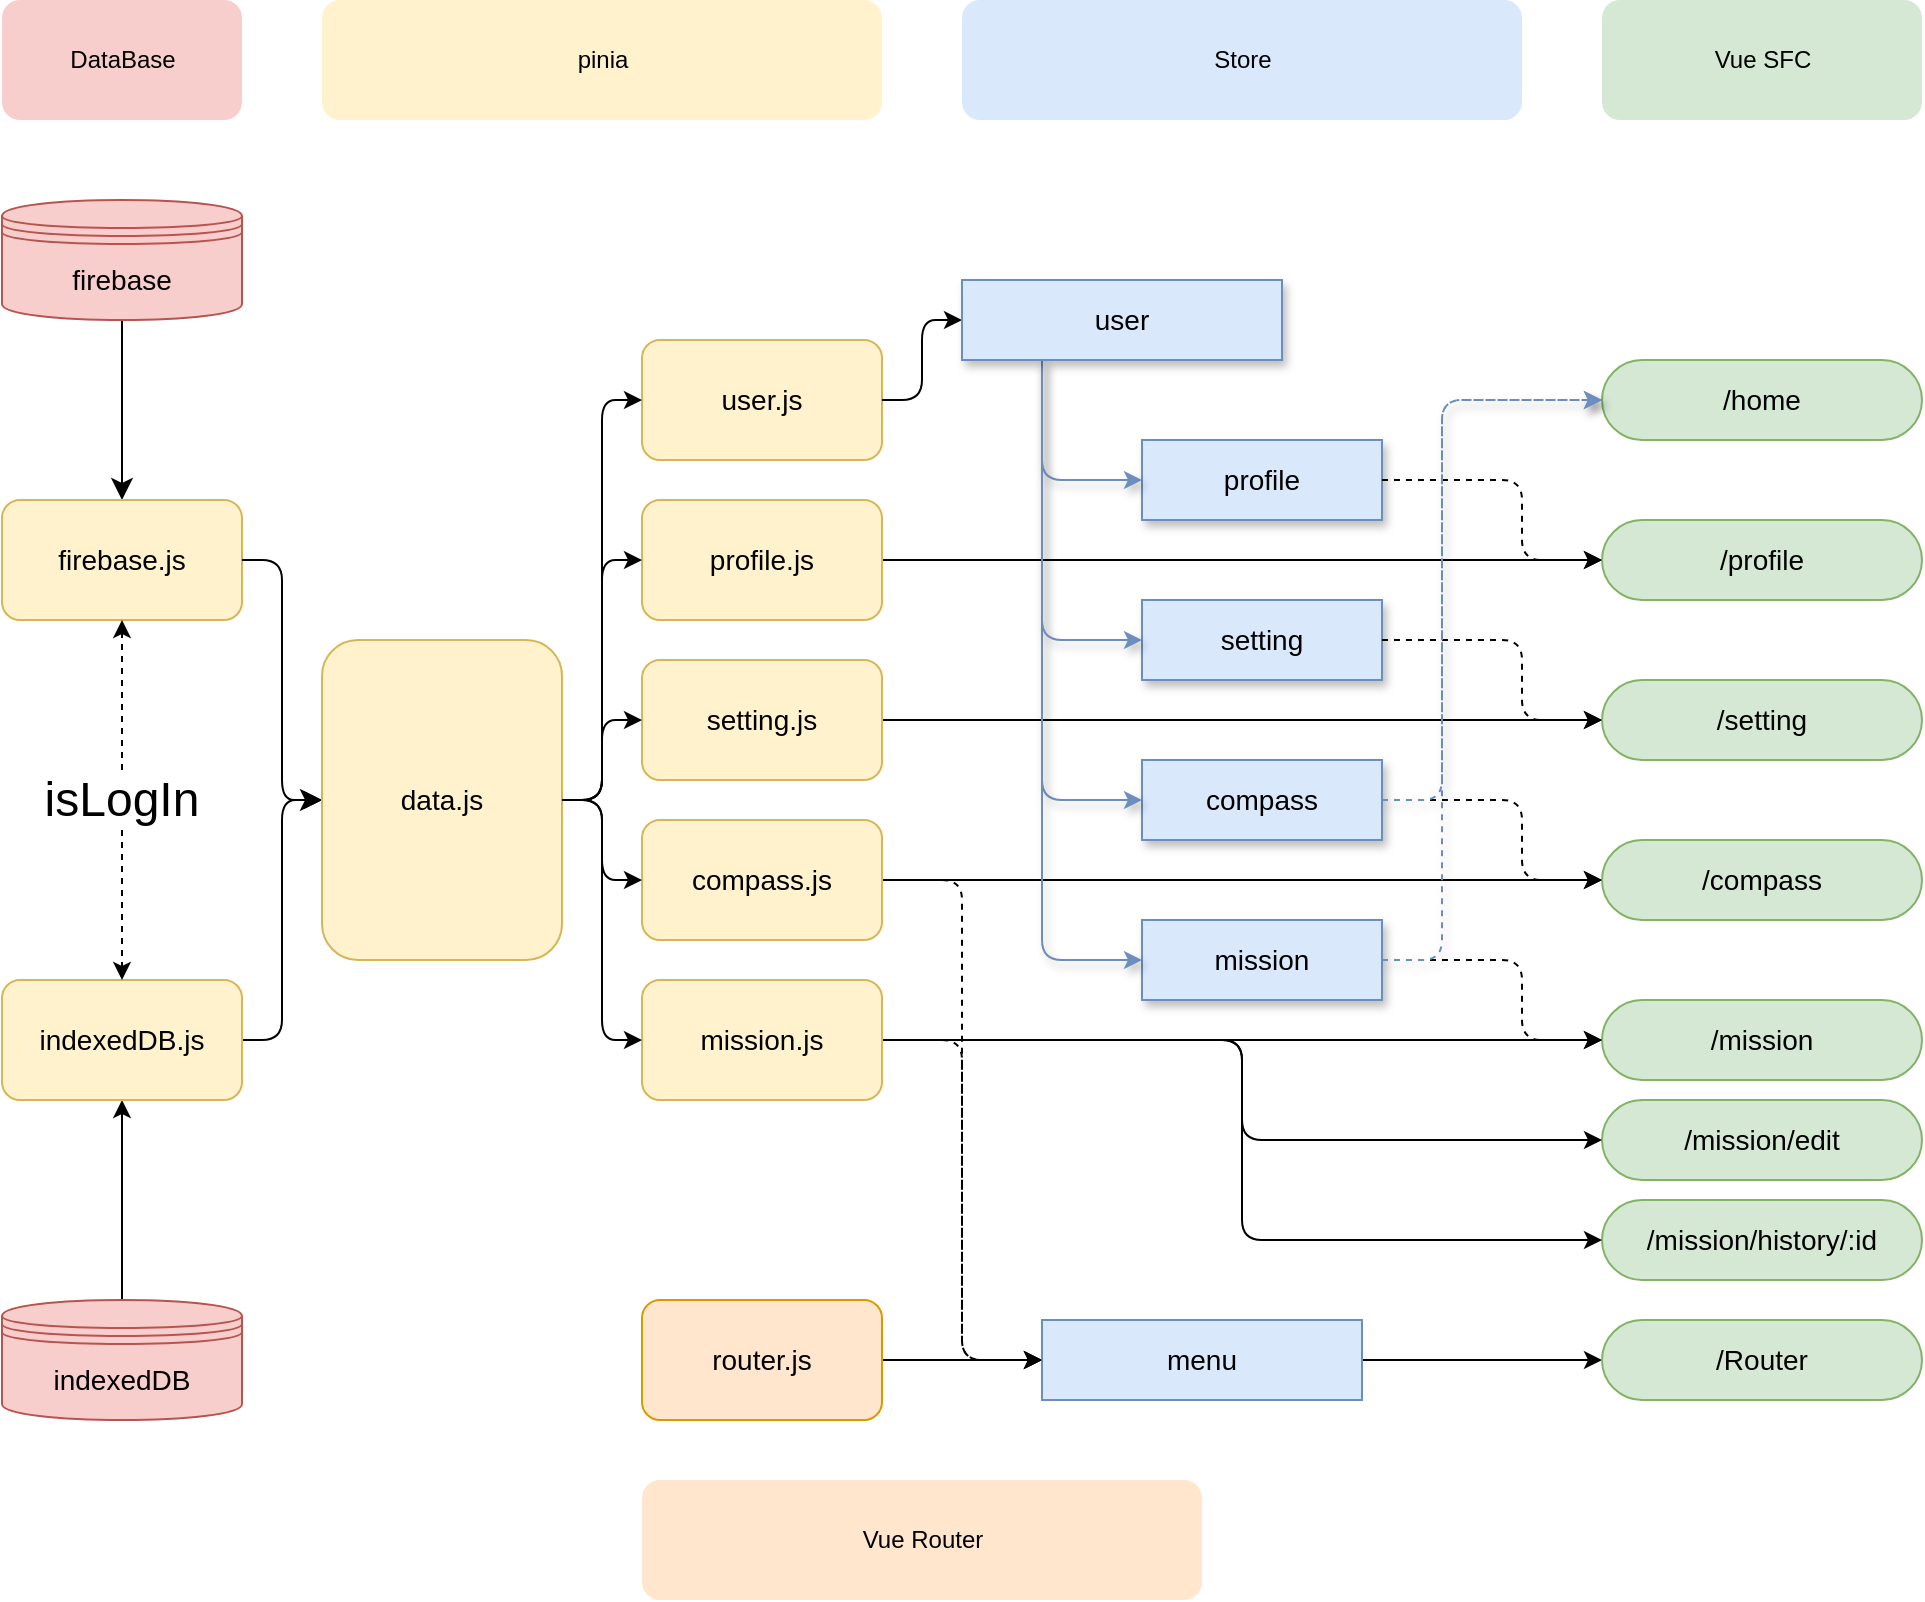 <mxfile>
    <diagram id="6aXtRZQlH9K5_He0-vWl" name="Page-1">
        <mxGraphModel dx="1781" dy="1001" grid="1" gridSize="10" guides="1" tooltips="1" connect="1" arrows="1" fold="1" page="1" pageScale="1" pageWidth="1920" pageHeight="1200" background="none" math="0" shadow="0" adaptiveColors="none">
            <root>
                <mxCell id="0"/>
                <mxCell id="1" parent="0"/>
                <mxCell id="193" style="edgeStyle=elbowEdgeStyle;rounded=1;html=1;fontSize=11;fontColor=default;" parent="1" source="3" target="57" edge="1">
                    <mxGeometry relative="1" as="geometry"/>
                </mxCell>
                <mxCell id="3" value="profile.js" style="rounded=1;whiteSpace=wrap;html=1;fontSize=14;spacing=0;align=center;fillColor=#fff2cc;strokeColor=#d6b656;fillStyle=auto;" parent="1" vertex="1">
                    <mxGeometry x="400" y="310" width="120" height="60" as="geometry"/>
                </mxCell>
                <mxCell id="194" style="edgeStyle=elbowEdgeStyle;rounded=1;html=1;fontSize=11;fontColor=default;exitX=1;exitY=0.5;exitDx=0;exitDy=0;" parent="1" source="8" target="60" edge="1">
                    <mxGeometry relative="1" as="geometry">
                        <mxPoint x="800" y="420" as="sourcePoint"/>
                    </mxGeometry>
                </mxCell>
                <mxCell id="8" value="setting.js" style="rounded=1;whiteSpace=wrap;html=1;fontSize=14;spacing=0;align=center;fillColor=#fff2cc;strokeColor=#d6b656;fillStyle=auto;" parent="1" vertex="1">
                    <mxGeometry x="400" y="390" width="120" height="60" as="geometry"/>
                </mxCell>
                <mxCell id="195" style="edgeStyle=elbowEdgeStyle;rounded=1;html=1;fontSize=11;fontColor=default;" parent="1" source="12" target="64" edge="1">
                    <mxGeometry relative="1" as="geometry"/>
                </mxCell>
                <mxCell id="200" style="edgeStyle=orthogonalEdgeStyle;rounded=1;html=1;entryX=0;entryY=0.5;entryDx=0;entryDy=0;fontSize=11;fontColor=default;dashed=1;" parent="1" source="12" target="134" edge="1">
                    <mxGeometry relative="1" as="geometry"/>
                </mxCell>
                <mxCell id="12" value="compass.js" style="rounded=1;whiteSpace=wrap;html=1;fontSize=14;spacing=0;align=center;fillColor=#fff2cc;strokeColor=#d6b656;fillStyle=auto;" parent="1" vertex="1">
                    <mxGeometry x="400" y="470" width="120" height="60" as="geometry"/>
                </mxCell>
                <mxCell id="28" value="" style="edgeStyle=elbowEdgeStyle;elbow=horizontal;endArrow=classic;html=1;curved=0;rounded=1;endSize=8;startSize=8;fontSize=14;" parent="1" source="73" target="126" edge="1">
                    <mxGeometry width="50" height="50" relative="1" as="geometry">
                        <mxPoint x="430" y="370" as="sourcePoint"/>
                        <mxPoint x="430" y="320" as="targetPoint"/>
                    </mxGeometry>
                </mxCell>
                <mxCell id="60" value="/setting" style="rounded=1;whiteSpace=wrap;html=1;fontSize=14;glass=0;arcSize=50;align=center;spacingLeft=0;spacing=0;labelBorderColor=none;labelBackgroundColor=none;fillColor=#d5e8d4;strokeColor=#82b366;" parent="1" vertex="1">
                    <mxGeometry x="880" y="400" width="160" height="40" as="geometry"/>
                </mxCell>
                <mxCell id="62" value="/mission/history/:id" style="rounded=1;whiteSpace=wrap;html=1;fontSize=14;arcSize=50;align=center;spacingLeft=0;spacing=0;labelBorderColor=none;labelBackgroundColor=none;fillColor=#d5e8d4;strokeColor=#82b366;" parent="1" vertex="1">
                    <mxGeometry x="880" y="660" width="160" height="40" as="geometry"/>
                </mxCell>
                <mxCell id="73" value="firebase" style="shape=datastore;whiteSpace=wrap;html=1;fontSize=14;fillColor=#f8cecc;strokeColor=#b85450;rounded=1;" parent="1" vertex="1">
                    <mxGeometry x="80" y="160" width="120" height="60" as="geometry"/>
                </mxCell>
                <mxCell id="76" style="edgeStyle=elbowEdgeStyle;html=1;fontSize=14;rounded=1;" parent="1" source="74" target="127" edge="1">
                    <mxGeometry relative="1" as="geometry"/>
                </mxCell>
                <mxCell id="74" value="indexedDB" style="shape=datastore;whiteSpace=wrap;html=1;fontSize=14;fillColor=#f8cecc;strokeColor=#b85450;rounded=1;" parent="1" vertex="1">
                    <mxGeometry x="80" y="710" width="120" height="60" as="geometry"/>
                </mxCell>
                <mxCell id="57" value="/profile" style="rounded=1;whiteSpace=wrap;html=1;fontSize=14;glass=0;arcSize=50;align=center;spacingLeft=0;spacing=0;labelBorderColor=none;labelBackgroundColor=none;fillColor=#d5e8d4;strokeColor=#82b366;" parent="1" vertex="1">
                    <mxGeometry x="880" y="320" width="160" height="40" as="geometry"/>
                </mxCell>
                <mxCell id="37" value="/mission" style="rounded=1;whiteSpace=wrap;html=1;fontSize=14;arcSize=50;align=center;spacingLeft=0;spacing=0;labelBorderColor=none;labelBackgroundColor=none;fillColor=#d5e8d4;strokeColor=#82b366;" parent="1" vertex="1">
                    <mxGeometry x="880" y="560" width="160" height="40" as="geometry"/>
                </mxCell>
                <mxCell id="44" value="/mission/edit" style="rounded=1;whiteSpace=wrap;html=1;fontSize=14;arcSize=50;align=center;spacingLeft=0;spacing=0;labelBorderColor=none;labelBackgroundColor=none;fillColor=#d5e8d4;strokeColor=#82b366;" parent="1" vertex="1">
                    <mxGeometry x="880" y="610" width="160" height="40" as="geometry"/>
                </mxCell>
                <mxCell id="64" value="/compass" style="rounded=1;whiteSpace=wrap;html=1;fontSize=14;glass=0;arcSize=50;align=center;spacingLeft=0;spacing=0;labelBorderColor=none;labelBackgroundColor=none;fillColor=#d5e8d4;strokeColor=#82b366;" parent="1" vertex="1">
                    <mxGeometry x="880" y="480" width="160" height="40" as="geometry"/>
                </mxCell>
                <mxCell id="121" value="Vue SFC" style="text;strokeColor=none;fillColor=#d5e8d4;html=1;verticalAlign=middle;align=center;rounded=1;" parent="1" vertex="1">
                    <mxGeometry x="880" y="60" width="160" height="60" as="geometry"/>
                </mxCell>
                <mxCell id="122" value="Store" style="text;strokeColor=none;fillColor=#dae8fc;html=1;verticalAlign=middle;align=center;rounded=1;" parent="1" vertex="1">
                    <mxGeometry x="560" y="60" width="280" height="60" as="geometry"/>
                </mxCell>
                <mxCell id="124" value="DataBase" style="text;strokeColor=none;fillColor=#f8cecc;html=1;verticalAlign=middle;align=center;rounded=1;" parent="1" vertex="1">
                    <mxGeometry x="80" y="60" width="120" height="60" as="geometry"/>
                </mxCell>
                <mxCell id="126" value="firebase.js" style="rounded=1;whiteSpace=wrap;html=1;fontSize=14;fillColor=#fff2cc;strokeColor=#d6b656;" parent="1" vertex="1">
                    <mxGeometry x="80" y="310" width="120" height="60" as="geometry"/>
                </mxCell>
                <mxCell id="131" style="edgeStyle=elbowEdgeStyle;html=1;rounded=1;" parent="1" source="127" target="185" edge="1">
                    <mxGeometry relative="1" as="geometry">
                        <mxPoint x="280" y="485" as="targetPoint"/>
                    </mxGeometry>
                </mxCell>
                <mxCell id="127" value="indexedDB.js" style="rounded=1;whiteSpace=wrap;html=1;fontSize=14;fillColor=#fff2cc;strokeColor=#d6b656;" parent="1" vertex="1">
                    <mxGeometry x="80" y="550" width="120" height="60" as="geometry"/>
                </mxCell>
                <mxCell id="130" value="" style="edgeStyle=elbowEdgeStyle;elbow=horizontal;endArrow=classic;html=1;curved=0;rounded=1;endSize=8;startSize=8;fontSize=14;" parent="1" source="126" target="185" edge="1">
                    <mxGeometry width="50" height="50" relative="1" as="geometry">
                        <mxPoint x="150" y="240" as="sourcePoint"/>
                        <mxPoint x="280" y="485" as="targetPoint"/>
                    </mxGeometry>
                </mxCell>
                <mxCell id="196" style="edgeStyle=elbowEdgeStyle;rounded=1;html=1;fontSize=11;fontColor=default;" parent="1" source="133" target="37" edge="1">
                    <mxGeometry relative="1" as="geometry"/>
                </mxCell>
                <mxCell id="197" style="edgeStyle=elbowEdgeStyle;rounded=1;html=1;fontSize=11;fontColor=default;" parent="1" source="133" target="44" edge="1">
                    <mxGeometry relative="1" as="geometry"/>
                </mxCell>
                <mxCell id="201" style="edgeStyle=orthogonalEdgeStyle;html=1;entryX=0;entryY=0.5;entryDx=0;entryDy=0;fontSize=11;fontColor=default;rounded=1;dashed=1;strokeWidth=1;jumpSize=6;shadow=0;" parent="1" source="133" target="134" edge="1">
                    <mxGeometry relative="1" as="geometry"/>
                </mxCell>
                <mxCell id="229" style="edgeStyle=orthogonalEdgeStyle;rounded=1;jumpSize=6;html=1;entryX=0;entryY=0.5;entryDx=0;entryDy=0;shadow=0;strokeWidth=1;fontSize=24;fontColor=default;startArrow=none;startFill=0;" parent="1" source="133" target="62" edge="1">
                    <mxGeometry relative="1" as="geometry"/>
                </mxCell>
                <mxCell id="133" value="mission.js" style="rounded=1;whiteSpace=wrap;html=1;fontSize=14;spacing=0;align=center;fillColor=#fff2cc;strokeColor=#d6b656;fillStyle=auto;" parent="1" vertex="1">
                    <mxGeometry x="400" y="550" width="120" height="60" as="geometry"/>
                </mxCell>
                <mxCell id="199" style="edgeStyle=orthogonalEdgeStyle;rounded=1;html=1;fontSize=11;fontColor=default;" parent="1" source="134" target="141" edge="1">
                    <mxGeometry relative="1" as="geometry"/>
                </mxCell>
                <mxCell id="134" value="menu" style="rounded=1;whiteSpace=wrap;html=1;fontSize=14;spacing=0;align=center;arcSize=0;fillColor=#dae8fc;strokeColor=#6c8ebf;" parent="1" vertex="1">
                    <mxGeometry x="600" y="720" width="160" height="40" as="geometry"/>
                </mxCell>
                <mxCell id="141" value="/Router" style="rounded=1;whiteSpace=wrap;html=1;fontSize=14;glass=0;arcSize=50;align=center;spacingLeft=0;spacing=0;labelBorderColor=none;labelBackgroundColor=none;fillColor=#d5e8d4;strokeColor=#82b366;" parent="1" vertex="1">
                    <mxGeometry x="880" y="720" width="160" height="40" as="geometry"/>
                </mxCell>
                <mxCell id="186" style="edgeStyle=elbowEdgeStyle;rounded=1;html=1;fontColor=default;" parent="1" source="185" target="3" edge="1">
                    <mxGeometry relative="1" as="geometry"/>
                </mxCell>
                <mxCell id="187" style="edgeStyle=elbowEdgeStyle;rounded=1;html=1;fontColor=default;" parent="1" source="185" target="8" edge="1">
                    <mxGeometry relative="1" as="geometry"/>
                </mxCell>
                <mxCell id="188" style="edgeStyle=elbowEdgeStyle;rounded=1;html=1;fontColor=default;" parent="1" source="185" target="133" edge="1">
                    <mxGeometry relative="1" as="geometry"/>
                </mxCell>
                <mxCell id="189" style="edgeStyle=elbowEdgeStyle;rounded=1;html=1;fontColor=default;" parent="1" source="185" target="12" edge="1">
                    <mxGeometry relative="1" as="geometry"/>
                </mxCell>
                <mxCell id="185" value="data.js" style="rounded=1;whiteSpace=wrap;html=1;fontSize=14;spacing=0;align=center;fillColor=#fff2cc;strokeColor=#d6b656;fillStyle=auto;" parent="1" vertex="1">
                    <mxGeometry x="240" y="380" width="120" height="160" as="geometry"/>
                </mxCell>
                <mxCell id="262" style="edgeStyle=orthogonalEdgeStyle;html=1;entryX=0;entryY=0.5;entryDx=0;entryDy=0;rounded=1;" parent="1" source="202" target="134" edge="1">
                    <mxGeometry relative="1" as="geometry"/>
                </mxCell>
                <mxCell id="202" value="router.js" style="rounded=1;whiteSpace=wrap;html=1;fontSize=14;spacing=0;align=center;fillColor=#ffe6cc;strokeColor=#d79b00;fillStyle=auto;" parent="1" vertex="1">
                    <mxGeometry x="400" y="710" width="120" height="60" as="geometry"/>
                </mxCell>
                <mxCell id="212" style="edgeStyle=orthogonalEdgeStyle;rounded=1;jumpSize=6;html=1;shadow=0;dashed=1;strokeWidth=1;fontSize=24;fontColor=default;startArrow=none;startFill=0;" parent="1" source="211" target="127" edge="1">
                    <mxGeometry relative="1" as="geometry"/>
                </mxCell>
                <mxCell id="213" style="edgeStyle=orthogonalEdgeStyle;rounded=1;jumpSize=6;html=1;shadow=0;dashed=1;strokeWidth=1;fontSize=24;fontColor=default;startArrow=none;startFill=0;" parent="1" source="211" target="126" edge="1">
                    <mxGeometry relative="1" as="geometry"/>
                </mxCell>
                <mxCell id="211" value="isLogIn" style="text;html=1;strokeColor=none;fillColor=none;align=center;verticalAlign=middle;whiteSpace=wrap;rounded=1;glass=0;fillStyle=hatch;strokeWidth=1;fontSize=24;fontColor=default;fontStyle=0;horizontal=1;" parent="1" vertex="1">
                    <mxGeometry x="80" y="445" width="120" height="30" as="geometry"/>
                </mxCell>
                <mxCell id="215" value="/home" style="rounded=1;whiteSpace=wrap;html=1;fontSize=14;glass=0;arcSize=50;align=center;spacingLeft=0;spacing=0;labelBorderColor=none;labelBackgroundColor=none;fillColor=#d5e8d4;strokeColor=#82b366;" parent="1" vertex="1">
                    <mxGeometry x="880" y="240" width="160" height="40" as="geometry"/>
                </mxCell>
                <mxCell id="230" value="user&lt;span style=&quot;background-color: transparent;&quot;&gt;.js&lt;/span&gt;" style="rounded=1;whiteSpace=wrap;html=1;fontSize=14;spacing=0;align=center;fillColor=#fff2cc;strokeColor=#d6b656;" parent="1" vertex="1">
                    <mxGeometry x="400" y="230" width="120" height="60" as="geometry"/>
                </mxCell>
                <mxCell id="232" style="edgeStyle=elbowEdgeStyle;rounded=1;html=1;fontColor=default;entryX=0;entryY=0.5;entryDx=0;entryDy=0;exitX=1;exitY=0.5;exitDx=0;exitDy=0;" parent="1" source="185" target="230" edge="1">
                    <mxGeometry relative="1" as="geometry">
                        <mxPoint x="370" y="470" as="sourcePoint"/>
                        <mxPoint x="410" y="350" as="targetPoint"/>
                    </mxGeometry>
                </mxCell>
                <mxCell id="235" style="edgeStyle=orthogonalEdgeStyle;rounded=1;jumpSize=6;html=1;shadow=0;strokeWidth=1;fontSize=24;fontColor=default;startArrow=none;startFill=0;entryX=0;entryY=0.5;entryDx=0;entryDy=0;" parent="1" source="230" target="240" edge="1">
                    <mxGeometry relative="1" as="geometry">
                        <mxPoint x="520" y="210" as="sourcePoint"/>
                        <mxPoint x="620" y="200" as="targetPoint"/>
                    </mxGeometry>
                </mxCell>
                <mxCell id="254" value="" style="group;rounded=1;" parent="1" vertex="1" connectable="0">
                    <mxGeometry x="560" y="200" width="210" height="360" as="geometry"/>
                </mxCell>
                <mxCell id="220" value="compass" style="rounded=1;whiteSpace=wrap;html=1;fontSize=14;spacing=0;align=center;arcSize=0;strokeColor=#6c8ebf;shadow=1;fillColor=#dae8fc;" parent="254" vertex="1">
                    <mxGeometry x="90" y="240" width="120" height="40" as="geometry"/>
                </mxCell>
                <mxCell id="244" style="edgeStyle=orthogonalEdgeStyle;html=1;entryX=0;entryY=0.5;entryDx=0;entryDy=0;rounded=1;curved=0;exitX=0.25;exitY=1;exitDx=0;exitDy=0;strokeColor=#6c8ebf;shadow=1;fillColor=#dae8fc;" parent="254" source="240" target="220" edge="1">
                    <mxGeometry relative="1" as="geometry"/>
                </mxCell>
                <mxCell id="219" value="mission" style="rounded=1;whiteSpace=wrap;html=1;fontSize=14;spacing=0;align=center;arcSize=0;strokeColor=#6c8ebf;shadow=1;fillColor=#dae8fc;" parent="254" vertex="1">
                    <mxGeometry x="90" y="320" width="120" height="40" as="geometry"/>
                </mxCell>
                <mxCell id="245" style="edgeStyle=orthogonalEdgeStyle;html=1;entryX=0;entryY=0.5;entryDx=0;entryDy=0;exitX=0.25;exitY=1;exitDx=0;exitDy=0;strokeColor=#6c8ebf;shadow=1;fillColor=#dae8fc;rounded=1;" parent="254" source="240" target="219" edge="1">
                    <mxGeometry relative="1" as="geometry"/>
                </mxCell>
                <mxCell id="247" value="profile" style="rounded=1;whiteSpace=wrap;html=1;fontSize=14;spacing=0;align=center;arcSize=0;strokeColor=#6c8ebf;shadow=1;fillColor=#dae8fc;" parent="254" vertex="1">
                    <mxGeometry x="90" y="80" width="120" height="40" as="geometry"/>
                </mxCell>
                <mxCell id="248" style="edgeStyle=orthogonalEdgeStyle;html=1;entryX=0;entryY=0.5;entryDx=0;entryDy=0;exitX=0.25;exitY=1;exitDx=0;exitDy=0;strokeColor=#6c8ebf;shadow=1;fillColor=#dae8fc;rounded=1;" parent="254" source="240" target="247" edge="1">
                    <mxGeometry relative="1" as="geometry"/>
                </mxCell>
                <mxCell id="249" value="setting" style="rounded=1;whiteSpace=wrap;html=1;fontSize=14;spacing=0;align=center;arcSize=0;strokeColor=#6c8ebf;shadow=1;fillColor=#dae8fc;" parent="254" vertex="1">
                    <mxGeometry x="90" y="160" width="120" height="40" as="geometry"/>
                </mxCell>
                <mxCell id="250" style="edgeStyle=orthogonalEdgeStyle;html=1;entryX=0;entryY=0.5;entryDx=0;entryDy=0;exitX=0.25;exitY=1;exitDx=0;exitDy=0;strokeColor=#6c8ebf;shadow=1;fillColor=#dae8fc;rounded=1;" parent="254" source="240" target="249" edge="1">
                    <mxGeometry relative="1" as="geometry"/>
                </mxCell>
                <mxCell id="240" value="user" style="rounded=1;whiteSpace=wrap;html=1;fontSize=14;spacing=0;align=center;arcSize=0;strokeColor=#6c8ebf;shadow=1;glass=0;fillColor=#dae8fc;" parent="254" vertex="1">
                    <mxGeometry width="160" height="40" as="geometry"/>
                </mxCell>
                <mxCell id="255" style="edgeStyle=orthogonalEdgeStyle;html=1;entryX=0;entryY=0.5;entryDx=0;entryDy=0;dashed=1;rounded=1;curved=0;jumpStyle=none;" parent="1" source="247" target="57" edge="1">
                    <mxGeometry relative="1" as="geometry">
                        <Array as="points">
                            <mxPoint x="840" y="300"/>
                            <mxPoint x="840" y="340"/>
                        </Array>
                    </mxGeometry>
                </mxCell>
                <mxCell id="256" style="edgeStyle=orthogonalEdgeStyle;html=1;entryX=0;entryY=0.5;entryDx=0;entryDy=0;dashed=1;rounded=1;" parent="1" source="249" target="60" edge="1">
                    <mxGeometry relative="1" as="geometry">
                        <Array as="points">
                            <mxPoint x="840" y="380"/>
                            <mxPoint x="840" y="420"/>
                        </Array>
                    </mxGeometry>
                </mxCell>
                <mxCell id="257" style="edgeStyle=orthogonalEdgeStyle;html=1;entryX=0;entryY=0.5;entryDx=0;entryDy=0;dashed=1;rounded=1;" parent="1" source="220" target="64" edge="1">
                    <mxGeometry relative="1" as="geometry">
                        <Array as="points">
                            <mxPoint x="840" y="460"/>
                            <mxPoint x="840" y="500"/>
                        </Array>
                    </mxGeometry>
                </mxCell>
                <mxCell id="258" style="edgeStyle=orthogonalEdgeStyle;html=1;entryX=0;entryY=0.5;entryDx=0;entryDy=0;dashed=1;rounded=1;" parent="1" source="219" target="37" edge="1">
                    <mxGeometry relative="1" as="geometry">
                        <Array as="points">
                            <mxPoint x="840" y="540"/>
                            <mxPoint x="840" y="580"/>
                        </Array>
                    </mxGeometry>
                </mxCell>
                <mxCell id="259" style="edgeStyle=orthogonalEdgeStyle;html=1;entryX=0;entryY=0.5;entryDx=0;entryDy=0;dashed=1;rounded=1;fillColor=#dae8fc;strokeColor=#6c8ebf;shadow=1;" parent="1" source="219" target="215" edge="1">
                    <mxGeometry relative="1" as="geometry">
                        <Array as="points">
                            <mxPoint x="800" y="540"/>
                            <mxPoint x="800" y="260"/>
                        </Array>
                    </mxGeometry>
                </mxCell>
                <mxCell id="260" style="edgeStyle=orthogonalEdgeStyle;html=1;entryX=0;entryY=0.5;entryDx=0;entryDy=0;dashed=1;rounded=1;fillColor=#dae8fc;strokeColor=#6c8ebf;shadow=1;" parent="1" source="220" target="215" edge="1">
                    <mxGeometry relative="1" as="geometry">
                        <Array as="points">
                            <mxPoint x="800" y="460"/>
                            <mxPoint x="800" y="260"/>
                        </Array>
                    </mxGeometry>
                </mxCell>
                <mxCell id="263" value="pinia" style="text;strokeColor=none;fillColor=#fff2cc;html=1;verticalAlign=middle;align=center;rounded=1;fillStyle=auto;gradientColor=none;gradientDirection=north;" parent="1" vertex="1">
                    <mxGeometry x="240" y="60" width="280" height="60" as="geometry"/>
                </mxCell>
                <mxCell id="264" value="Vue Router" style="text;strokeColor=none;fillColor=#ffe6cc;html=1;verticalAlign=middle;align=center;rounded=1;fillStyle=auto;gradientDirection=north;" parent="1" vertex="1">
                    <mxGeometry x="400" y="800" width="280" height="60" as="geometry"/>
                </mxCell>
            </root>
        </mxGraphModel>
    </diagram>
</mxfile>
